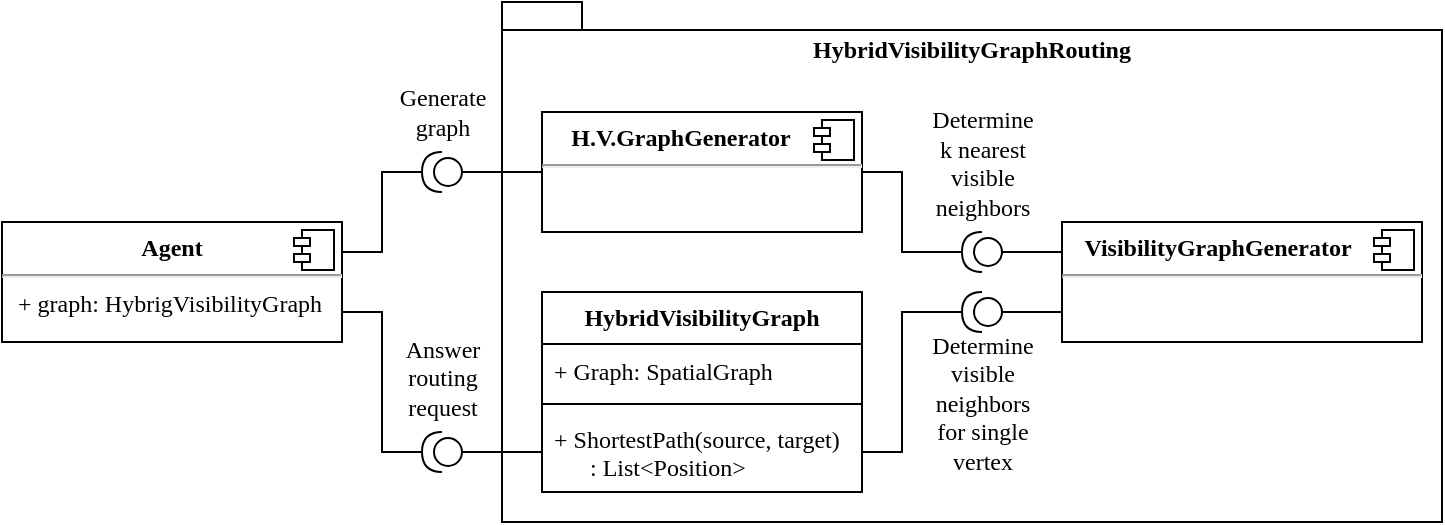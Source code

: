 <mxfile version="21.4.0" type="device">
  <diagram name="Page-1" id="vm_Zk2qnfHT9FIZo00_x">
    <mxGraphModel dx="978" dy="483" grid="1" gridSize="10" guides="1" tooltips="1" connect="1" arrows="1" fold="1" page="1" pageScale="1" pageWidth="850" pageHeight="1100" math="0" shadow="0">
      <root>
        <mxCell id="0" />
        <mxCell id="1" parent="0" />
        <mxCell id="rt69AMbq-huf_4XRHjqj-39" value="HybridVisibilityGraphRouting" style="shape=folder;fontStyle=1;spacingTop=10;tabWidth=40;tabHeight=14;tabPosition=left;html=1;whiteSpace=wrap;verticalAlign=top;fontFamily=Linux Libertine;" parent="1" vertex="1">
          <mxGeometry x="290" y="180" width="470" height="260" as="geometry" />
        </mxCell>
        <mxCell id="rt69AMbq-huf_4XRHjqj-19" style="edgeStyle=orthogonalEdgeStyle;rounded=0;orthogonalLoop=1;jettySize=auto;html=1;entryX=1;entryY=0.5;entryDx=0;entryDy=0;entryPerimeter=0;endArrow=none;endFill=0;exitX=1;exitY=0.25;exitDx=0;exitDy=0;fontFamily=Linux Libertine;" parent="1" source="rt69AMbq-huf_4XRHjqj-2" target="rt69AMbq-huf_4XRHjqj-18" edge="1">
          <mxGeometry relative="1" as="geometry">
            <mxPoint x="200" y="270" as="sourcePoint" />
          </mxGeometry>
        </mxCell>
        <mxCell id="rt69AMbq-huf_4XRHjqj-34" style="edgeStyle=orthogonalEdgeStyle;rounded=0;orthogonalLoop=1;jettySize=auto;html=1;exitX=1;exitY=0.75;exitDx=0;exitDy=0;entryX=1;entryY=0.5;entryDx=0;entryDy=0;entryPerimeter=0;endArrow=none;endFill=0;fontFamily=Linux Libertine;" parent="1" source="rt69AMbq-huf_4XRHjqj-2" target="rt69AMbq-huf_4XRHjqj-32" edge="1">
          <mxGeometry relative="1" as="geometry" />
        </mxCell>
        <mxCell id="rt69AMbq-huf_4XRHjqj-2" value="&lt;p style=&quot;margin:0px;margin-top:6px;text-align:center;&quot;&gt;&lt;b&gt;Agent&lt;/b&gt;&lt;/p&gt;&lt;hr&gt;&lt;p style=&quot;margin:0px;margin-left:8px;&quot;&gt;+ graph: HybrigVisibilityGraph&lt;br&gt;&lt;/p&gt;" style="align=left;overflow=fill;html=1;dropTarget=0;whiteSpace=wrap;fontFamily=Linux Libertine;" parent="1" vertex="1">
          <mxGeometry x="40" y="290" width="170" height="60" as="geometry" />
        </mxCell>
        <mxCell id="rt69AMbq-huf_4XRHjqj-3" value="" style="shape=component;jettyWidth=8;jettyHeight=4;fontFamily=Linux Libertine;" parent="rt69AMbq-huf_4XRHjqj-2" vertex="1">
          <mxGeometry x="1" width="20" height="20" relative="1" as="geometry">
            <mxPoint x="-24" y="4" as="offset" />
          </mxGeometry>
        </mxCell>
        <mxCell id="rt69AMbq-huf_4XRHjqj-20" style="edgeStyle=orthogonalEdgeStyle;rounded=0;orthogonalLoop=1;jettySize=auto;html=1;exitX=0;exitY=0.5;exitDx=0;exitDy=0;entryX=0;entryY=0.5;entryDx=0;entryDy=0;entryPerimeter=0;endArrow=none;endFill=0;fontFamily=Linux Libertine;" parent="1" source="rt69AMbq-huf_4XRHjqj-7" target="rt69AMbq-huf_4XRHjqj-18" edge="1">
          <mxGeometry relative="1" as="geometry" />
        </mxCell>
        <mxCell id="rt69AMbq-huf_4XRHjqj-26" style="edgeStyle=orthogonalEdgeStyle;rounded=0;orthogonalLoop=1;jettySize=auto;html=1;exitX=1;exitY=0.5;exitDx=0;exitDy=0;endArrow=none;endFill=0;entryX=1;entryY=0.5;entryDx=0;entryDy=0;entryPerimeter=0;fontFamily=Linux Libertine;" parent="1" source="rt69AMbq-huf_4XRHjqj-7" target="rt69AMbq-huf_4XRHjqj-28" edge="1">
          <mxGeometry relative="1" as="geometry">
            <mxPoint x="510" y="260" as="targetPoint" />
            <Array as="points">
              <mxPoint x="490" y="265" />
              <mxPoint x="490" y="305" />
            </Array>
          </mxGeometry>
        </mxCell>
        <mxCell id="rt69AMbq-huf_4XRHjqj-7" value="&lt;p style=&quot;margin:0px;margin-top:6px;text-align:center;&quot;&gt;&lt;b&gt;H.V.GraphGenerator&amp;nbsp;&amp;nbsp;&amp;nbsp;&amp;nbsp;&amp;nbsp;&amp;nbsp;&amp;nbsp; &lt;br&gt;&lt;/b&gt;&lt;/p&gt;&lt;hr&gt;&lt;p style=&quot;margin:0px;margin-left:8px;&quot;&gt;&lt;br&gt;&lt;/p&gt;" style="align=left;overflow=fill;html=1;dropTarget=0;whiteSpace=wrap;fontFamily=Linux Libertine;" parent="1" vertex="1">
          <mxGeometry x="310" y="235" width="160" height="60" as="geometry" />
        </mxCell>
        <mxCell id="rt69AMbq-huf_4XRHjqj-8" value="" style="shape=component;jettyWidth=8;jettyHeight=4;fontFamily=Linux Libertine;" parent="rt69AMbq-huf_4XRHjqj-7" vertex="1">
          <mxGeometry x="1" width="20" height="20" relative="1" as="geometry">
            <mxPoint x="-24" y="4" as="offset" />
          </mxGeometry>
        </mxCell>
        <mxCell id="rt69AMbq-huf_4XRHjqj-18" value="&lt;div&gt;Generate&lt;/div&gt;&lt;div&gt;graph&lt;br&gt;&lt;/div&gt;" style="shape=providedRequiredInterface;html=1;verticalLabelPosition=top;sketch=0;rotation=0;flipH=1;spacing=5;verticalAlign=bottom;spacingTop=0;labelPosition=center;align=center;fontFamily=Linux Libertine;" parent="1" vertex="1">
          <mxGeometry x="250" y="255" width="20" height="20" as="geometry" />
        </mxCell>
        <mxCell id="rt69AMbq-huf_4XRHjqj-27" style="edgeStyle=orthogonalEdgeStyle;rounded=0;orthogonalLoop=1;jettySize=auto;html=1;exitX=0;exitY=0.25;exitDx=0;exitDy=0;endArrow=none;endFill=0;entryX=0;entryY=0.5;entryDx=0;entryDy=0;entryPerimeter=0;fontFamily=Linux Libertine;" parent="1" source="rt69AMbq-huf_4XRHjqj-21" target="rt69AMbq-huf_4XRHjqj-28" edge="1">
          <mxGeometry relative="1" as="geometry">
            <mxPoint x="560" y="260" as="targetPoint" />
          </mxGeometry>
        </mxCell>
        <mxCell id="rt69AMbq-huf_4XRHjqj-37" style="edgeStyle=orthogonalEdgeStyle;rounded=0;orthogonalLoop=1;jettySize=auto;html=1;exitX=0;exitY=0.75;exitDx=0;exitDy=0;entryX=0;entryY=0.5;entryDx=0;entryDy=0;entryPerimeter=0;endArrow=none;endFill=0;fontFamily=Linux Libertine;" parent="1" source="rt69AMbq-huf_4XRHjqj-21" target="rt69AMbq-huf_4XRHjqj-36" edge="1">
          <mxGeometry relative="1" as="geometry" />
        </mxCell>
        <mxCell id="rt69AMbq-huf_4XRHjqj-21" value="&lt;p style=&quot;margin:0px;margin-top:6px;text-align:center;&quot;&gt;&lt;b&gt;VisibilityGraphGenerator&amp;nbsp;&amp;nbsp;&amp;nbsp;&amp;nbsp;&amp;nbsp;&amp;nbsp;&amp;nbsp;&amp;nbsp; &lt;br&gt;&lt;/b&gt;&lt;/p&gt;&lt;hr&gt;&lt;p style=&quot;margin:0px;margin-left:8px;&quot;&gt;&lt;br&gt;&lt;/p&gt;" style="align=left;overflow=fill;html=1;dropTarget=0;whiteSpace=wrap;fontFamily=Linux Libertine;" parent="1" vertex="1">
          <mxGeometry x="570" y="290" width="180" height="60" as="geometry" />
        </mxCell>
        <mxCell id="rt69AMbq-huf_4XRHjqj-22" value="" style="shape=component;jettyWidth=8;jettyHeight=4;fontFamily=Linux Libertine;" parent="rt69AMbq-huf_4XRHjqj-21" vertex="1">
          <mxGeometry x="1" width="20" height="20" relative="1" as="geometry">
            <mxPoint x="-24" y="4" as="offset" />
          </mxGeometry>
        </mxCell>
        <mxCell id="rt69AMbq-huf_4XRHjqj-28" value="&lt;div&gt;Determine&lt;/div&gt;&lt;div&gt;k nearest&lt;/div&gt;&lt;div&gt;visible&lt;/div&gt;&lt;div&gt;neighbors&lt;br&gt;&lt;/div&gt;" style="shape=providedRequiredInterface;html=1;verticalLabelPosition=top;sketch=0;flipH=1;labelPosition=center;align=center;verticalAlign=bottom;fontFamily=Linux Libertine;spacing=5;" parent="1" vertex="1">
          <mxGeometry x="520" y="295" width="20" height="20" as="geometry" />
        </mxCell>
        <mxCell id="rt69AMbq-huf_4XRHjqj-32" value="&lt;div&gt;Answer&lt;/div&gt;&lt;div&gt;routing&lt;/div&gt;&lt;div&gt;request&lt;br&gt;&lt;/div&gt;" style="shape=providedRequiredInterface;html=1;verticalLabelPosition=top;sketch=0;flipH=1;labelPosition=center;align=center;verticalAlign=bottom;fontFamily=Linux Libertine;spacing=5;" parent="1" vertex="1">
          <mxGeometry x="250" y="395" width="20" height="20" as="geometry" />
        </mxCell>
        <mxCell id="rt69AMbq-huf_4XRHjqj-36" value="&lt;div&gt;Determine&lt;/div&gt;&lt;div&gt;visible&lt;/div&gt;&lt;div&gt;neighbors&lt;/div&gt;&lt;div&gt;for single&lt;/div&gt;&lt;div&gt;vertex&lt;/div&gt;" style="shape=providedRequiredInterface;html=1;verticalLabelPosition=bottom;sketch=0;flipH=1;labelPosition=center;align=center;verticalAlign=top;fontFamily=Linux Libertine;spacing=-5;" parent="1" vertex="1">
          <mxGeometry x="520" y="325" width="20" height="20" as="geometry" />
        </mxCell>
        <mxCell id="F-aL3E5Mv5MZ-h2KMpb1-1" value="&lt;b&gt;HybridVisibilityGraph&lt;/b&gt;" style="swimlane;fontStyle=1;align=center;verticalAlign=middle;childLayout=stackLayout;horizontal=1;startSize=26;horizontalStack=0;resizeParent=1;resizeParentMax=0;resizeLast=0;collapsible=0;marginBottom=0;whiteSpace=wrap;html=1;fontFamily=Linux Libertine;glass=0;swimlaneLine=1;" parent="1" vertex="1">
          <mxGeometry x="310" y="325" width="160" height="100" as="geometry">
            <mxRectangle x="310" y="470" width="160" height="30" as="alternateBounds" />
          </mxGeometry>
        </mxCell>
        <mxCell id="F-aL3E5Mv5MZ-h2KMpb1-2" value="+ Graph: SpatialGraph" style="text;strokeColor=none;fillColor=none;align=left;verticalAlign=top;spacingLeft=4;spacingRight=4;overflow=hidden;rotatable=0;points=[[0,0.5],[1,0.5]];portConstraint=eastwest;whiteSpace=wrap;html=1;fontFamily=Linux Libertine;" parent="F-aL3E5Mv5MZ-h2KMpb1-1" vertex="1">
          <mxGeometry y="26" width="160" height="26" as="geometry" />
        </mxCell>
        <mxCell id="F-aL3E5Mv5MZ-h2KMpb1-3" value="" style="line;strokeWidth=1;fillColor=none;align=left;verticalAlign=middle;spacingTop=-1;spacingLeft=3;spacingRight=3;rotatable=0;labelPosition=right;points=[];portConstraint=eastwest;strokeColor=inherit;fontFamily=Linux Libertine;" parent="F-aL3E5Mv5MZ-h2KMpb1-1" vertex="1">
          <mxGeometry y="52" width="160" height="8" as="geometry" />
        </mxCell>
        <mxCell id="F-aL3E5Mv5MZ-h2KMpb1-4" value="&lt;div&gt;+ ShortestPath(source, target)&lt;/div&gt;&lt;div&gt;&amp;nbsp;&amp;nbsp;&amp;nbsp;&amp;nbsp;&amp;nbsp; : List&amp;lt;Position&amp;gt;&lt;/div&gt;" style="text;strokeColor=none;fillColor=none;align=left;verticalAlign=top;spacingLeft=4;spacingRight=4;overflow=hidden;rotatable=0;points=[[0,0.5],[1,0.5]];portConstraint=eastwest;whiteSpace=wrap;html=1;fontFamily=Linux Libertine;" parent="F-aL3E5Mv5MZ-h2KMpb1-1" vertex="1">
          <mxGeometry y="60" width="160" height="40" as="geometry" />
        </mxCell>
        <mxCell id="F-aL3E5Mv5MZ-h2KMpb1-7" style="edgeStyle=orthogonalEdgeStyle;orthogonalLoop=1;jettySize=auto;html=1;exitX=0;exitY=0.5;exitDx=0;exitDy=0;entryX=0;entryY=0.5;entryDx=0;entryDy=0;entryPerimeter=0;rounded=0;endArrow=none;endFill=0;" parent="1" source="F-aL3E5Mv5MZ-h2KMpb1-4" target="rt69AMbq-huf_4XRHjqj-32" edge="1">
          <mxGeometry relative="1" as="geometry" />
        </mxCell>
        <mxCell id="F-aL3E5Mv5MZ-h2KMpb1-8" style="edgeStyle=orthogonalEdgeStyle;rounded=0;orthogonalLoop=1;jettySize=auto;html=1;exitX=1;exitY=0.5;exitDx=0;exitDy=0;entryX=1;entryY=0.5;entryDx=0;entryDy=0;entryPerimeter=0;endArrow=none;endFill=0;" parent="1" source="F-aL3E5Mv5MZ-h2KMpb1-4" target="rt69AMbq-huf_4XRHjqj-36" edge="1">
          <mxGeometry relative="1" as="geometry">
            <Array as="points">
              <mxPoint x="490" y="405" />
              <mxPoint x="490" y="335" />
            </Array>
          </mxGeometry>
        </mxCell>
      </root>
    </mxGraphModel>
  </diagram>
</mxfile>
